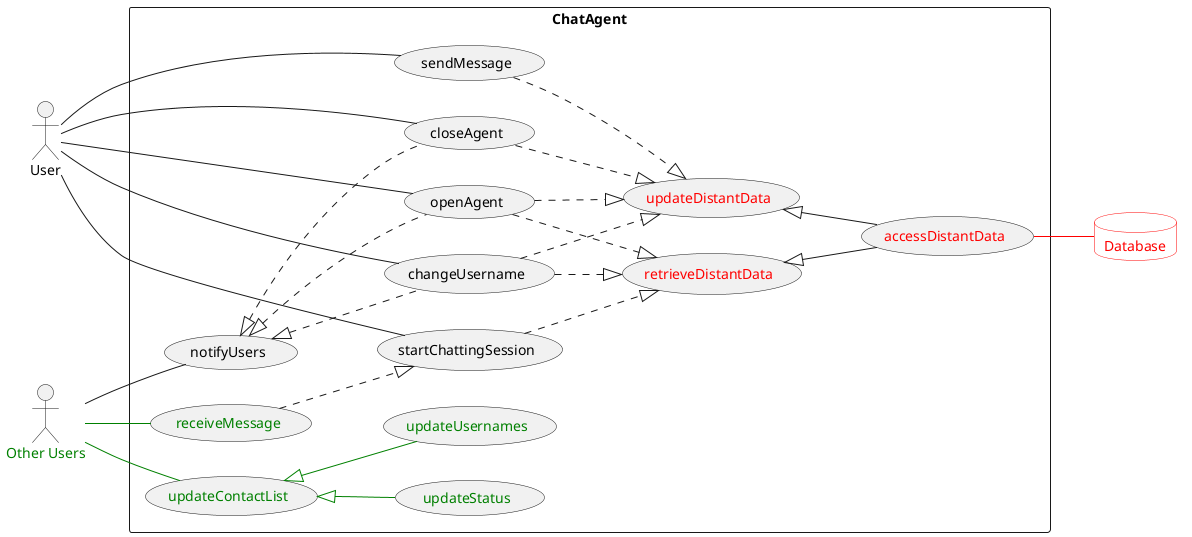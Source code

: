 @startuml
left to right direction
 :User: as User
    :Other Users: as otherUsers #text:green
    database Database as Database #white;line:red;text:red
rectangle ChatAgent{

   

    (sendMessage)
    (startChattingSession)
    (accessDistantData) #text:red
    (updateDistantData) #text:red
    (retrieveDistantData) #text:red
    (updateUsernames) #text:green
    (receiveMessage) #text:green
    (openAgent)
    (closeAgent)
    (changeUsername)
    (updateContactList) #text:green
    (notifyUsers)
    (updateStatus) #text:green

    User---(sendMessage)
    User---(startChattingSession)
    User---(openAgent)
    User---(closeAgent)
    User---(changeUsername)

    otherUsers--(receiveMessage) #green
    otherUsers--(updateContactList) #green
    otherUsers--(notifyUsers)

    (accessDistantData)--Database #red
    (retrieveDistantData)<|--(accessDistantData)
    (updateDistantData)<|--(accessDistantData)

    (updateContactList)<|--(updateStatus) #green
    (updateContactList)<|--(updateUsernames) #green

    (receiveMessage)..|>(startChattingSession)

    (notifyUsers)<|..(changeUsername)
    (notifyUsers)<|..(closeAgent)
    (notifyUsers)<|..(openAgent)

    (openAgent)..|>(updateDistantData)
    (closeAgent)..|>(updateDistantData)
    (changeUsername)..|>(updateDistantData)
    (sendMessage)..|>(updateDistantData)

    (startChattingSession)..|>(retrieveDistantData)
    (openAgent)..|>(retrieveDistantData)
    (changeUsername)..|>(retrieveDistantData)


}
@enduml

